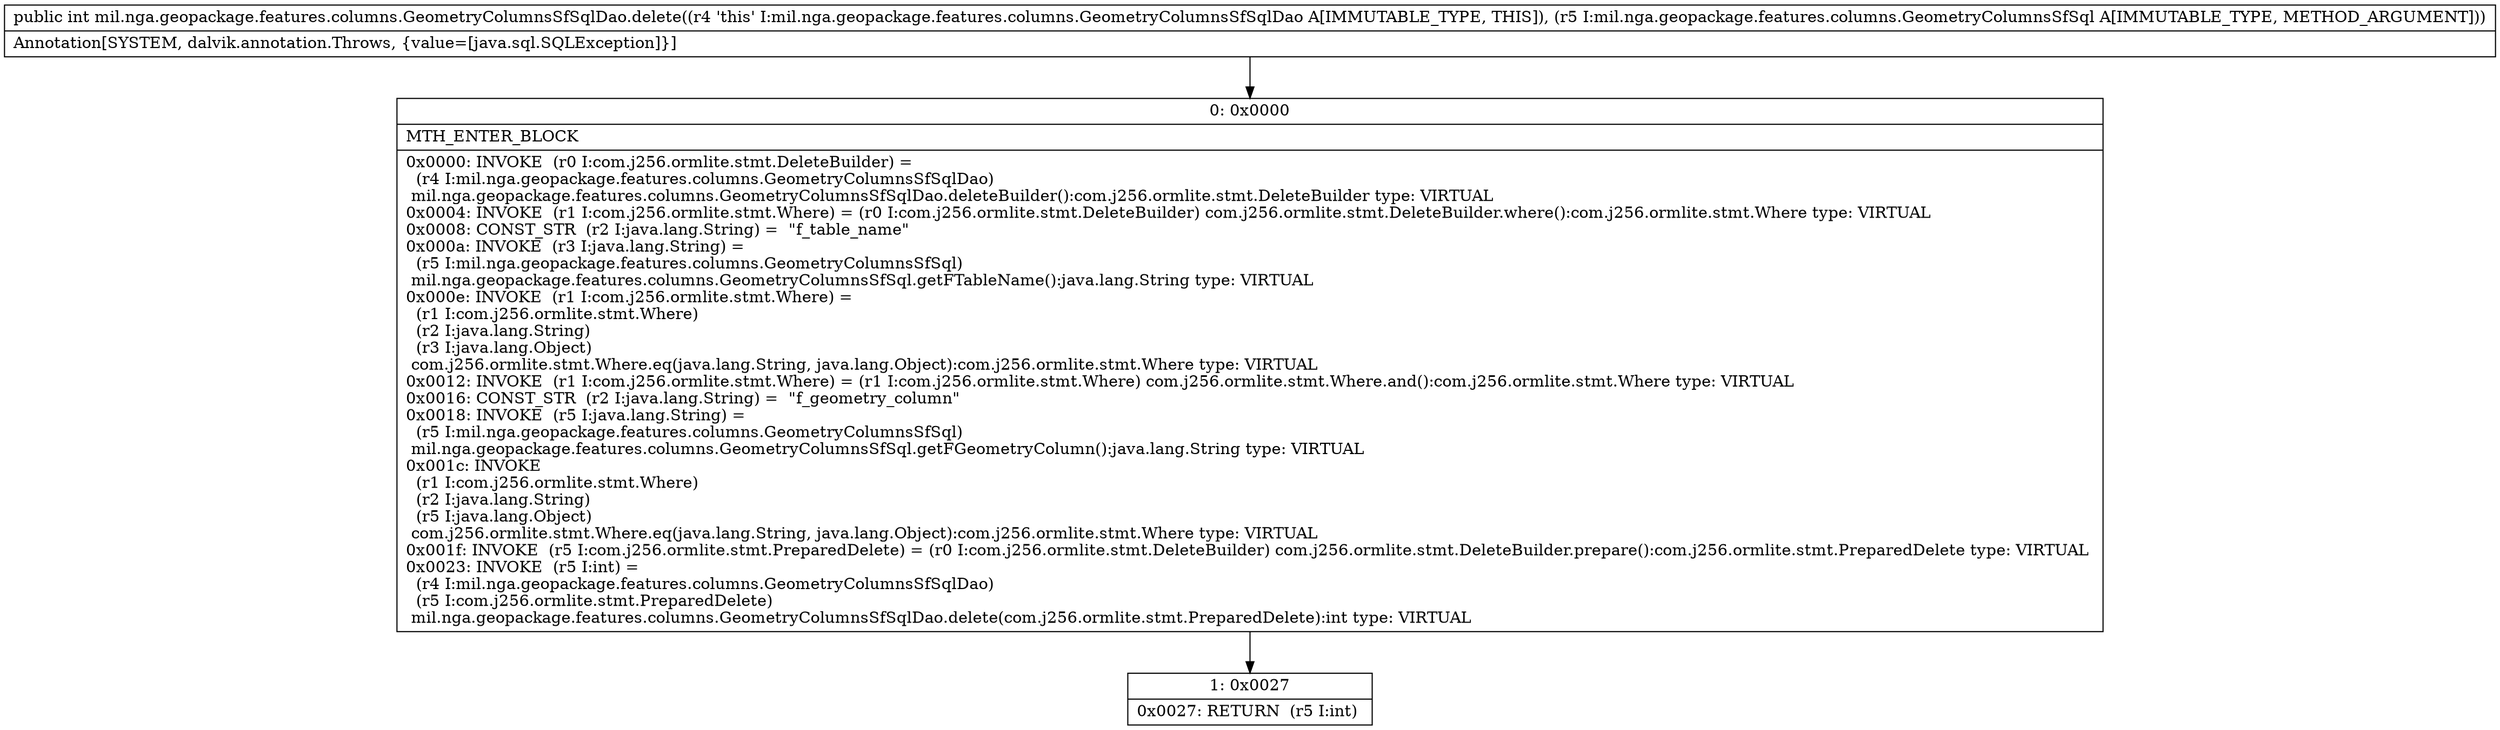 digraph "CFG formil.nga.geopackage.features.columns.GeometryColumnsSfSqlDao.delete(Lmil\/nga\/geopackage\/features\/columns\/GeometryColumnsSfSql;)I" {
Node_0 [shape=record,label="{0\:\ 0x0000|MTH_ENTER_BLOCK\l|0x0000: INVOKE  (r0 I:com.j256.ormlite.stmt.DeleteBuilder) = \l  (r4 I:mil.nga.geopackage.features.columns.GeometryColumnsSfSqlDao)\l mil.nga.geopackage.features.columns.GeometryColumnsSfSqlDao.deleteBuilder():com.j256.ormlite.stmt.DeleteBuilder type: VIRTUAL \l0x0004: INVOKE  (r1 I:com.j256.ormlite.stmt.Where) = (r0 I:com.j256.ormlite.stmt.DeleteBuilder) com.j256.ormlite.stmt.DeleteBuilder.where():com.j256.ormlite.stmt.Where type: VIRTUAL \l0x0008: CONST_STR  (r2 I:java.lang.String) =  \"f_table_name\" \l0x000a: INVOKE  (r3 I:java.lang.String) = \l  (r5 I:mil.nga.geopackage.features.columns.GeometryColumnsSfSql)\l mil.nga.geopackage.features.columns.GeometryColumnsSfSql.getFTableName():java.lang.String type: VIRTUAL \l0x000e: INVOKE  (r1 I:com.j256.ormlite.stmt.Where) = \l  (r1 I:com.j256.ormlite.stmt.Where)\l  (r2 I:java.lang.String)\l  (r3 I:java.lang.Object)\l com.j256.ormlite.stmt.Where.eq(java.lang.String, java.lang.Object):com.j256.ormlite.stmt.Where type: VIRTUAL \l0x0012: INVOKE  (r1 I:com.j256.ormlite.stmt.Where) = (r1 I:com.j256.ormlite.stmt.Where) com.j256.ormlite.stmt.Where.and():com.j256.ormlite.stmt.Where type: VIRTUAL \l0x0016: CONST_STR  (r2 I:java.lang.String) =  \"f_geometry_column\" \l0x0018: INVOKE  (r5 I:java.lang.String) = \l  (r5 I:mil.nga.geopackage.features.columns.GeometryColumnsSfSql)\l mil.nga.geopackage.features.columns.GeometryColumnsSfSql.getFGeometryColumn():java.lang.String type: VIRTUAL \l0x001c: INVOKE  \l  (r1 I:com.j256.ormlite.stmt.Where)\l  (r2 I:java.lang.String)\l  (r5 I:java.lang.Object)\l com.j256.ormlite.stmt.Where.eq(java.lang.String, java.lang.Object):com.j256.ormlite.stmt.Where type: VIRTUAL \l0x001f: INVOKE  (r5 I:com.j256.ormlite.stmt.PreparedDelete) = (r0 I:com.j256.ormlite.stmt.DeleteBuilder) com.j256.ormlite.stmt.DeleteBuilder.prepare():com.j256.ormlite.stmt.PreparedDelete type: VIRTUAL \l0x0023: INVOKE  (r5 I:int) = \l  (r4 I:mil.nga.geopackage.features.columns.GeometryColumnsSfSqlDao)\l  (r5 I:com.j256.ormlite.stmt.PreparedDelete)\l mil.nga.geopackage.features.columns.GeometryColumnsSfSqlDao.delete(com.j256.ormlite.stmt.PreparedDelete):int type: VIRTUAL \l}"];
Node_1 [shape=record,label="{1\:\ 0x0027|0x0027: RETURN  (r5 I:int) \l}"];
MethodNode[shape=record,label="{public int mil.nga.geopackage.features.columns.GeometryColumnsSfSqlDao.delete((r4 'this' I:mil.nga.geopackage.features.columns.GeometryColumnsSfSqlDao A[IMMUTABLE_TYPE, THIS]), (r5 I:mil.nga.geopackage.features.columns.GeometryColumnsSfSql A[IMMUTABLE_TYPE, METHOD_ARGUMENT]))  | Annotation[SYSTEM, dalvik.annotation.Throws, \{value=[java.sql.SQLException]\}]\l}"];
MethodNode -> Node_0;
Node_0 -> Node_1;
}

